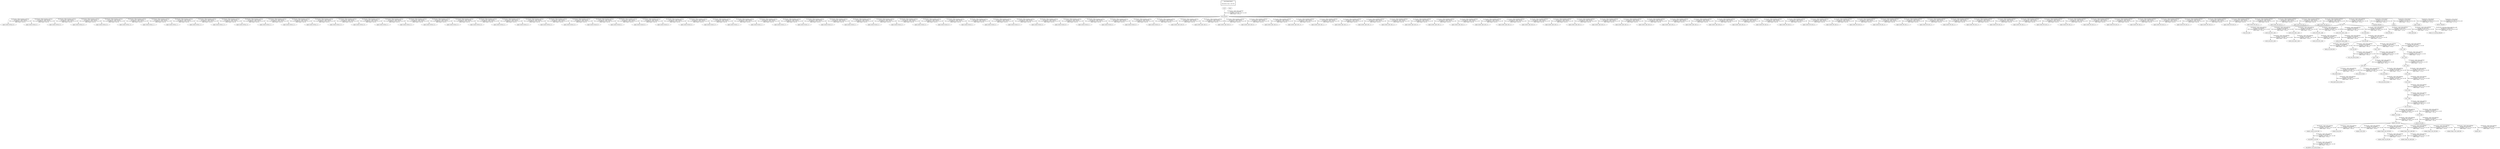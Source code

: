 digraph G {
"base_footprint" -> "upper_basket_bottom_0_0"[label="Broadcaster: /table_transform_publisher\nAverage rate: 10000.000 Hz\nMost recent transform: 0.000 ( 1538.786 sec old)\nBuffer length: 0.000 sec\n"];
"world" -> "base_footprint"[label="Broadcaster: /robot_state_publisher\nAverage rate: 78.702 Hz\nMost recent transform: 1539.283 ( -0.497 sec old)\nBuffer length: 2.249 sec\n"];
"base_footprint" -> "upper_basket_bottom_0_1"[label="Broadcaster: /table_transform_publisher\nAverage rate: 10000.000 Hz\nMost recent transform: 0.000 ( 1538.786 sec old)\nBuffer length: 0.000 sec\n"];
"base_footprint" -> "upper_basket_bottom_0_2"[label="Broadcaster: /table_transform_publisher\nAverage rate: 10000.000 Hz\nMost recent transform: 0.000 ( 1538.786 sec old)\nBuffer length: 0.000 sec\n"];
"base_footprint" -> "upper_basket_bottom_0_3"[label="Broadcaster: /table_transform_publisher\nAverage rate: 10000.000 Hz\nMost recent transform: 0.000 ( 1538.786 sec old)\nBuffer length: 0.000 sec\n"];
"base_footprint" -> "upper_basket_bottom_0_4"[label="Broadcaster: /table_transform_publisher\nAverage rate: 10000.000 Hz\nMost recent transform: 0.000 ( 1538.786 sec old)\nBuffer length: 0.000 sec\n"];
"base_footprint" -> "upper_basket_bottom_1_0"[label="Broadcaster: /table_transform_publisher\nAverage rate: 10000.000 Hz\nMost recent transform: 0.000 ( 1538.786 sec old)\nBuffer length: 0.000 sec\n"];
"base_footprint" -> "upper_basket_bottom_1_1"[label="Broadcaster: /table_transform_publisher\nAverage rate: 10000.000 Hz\nMost recent transform: 0.000 ( 1538.786 sec old)\nBuffer length: 0.000 sec\n"];
"base_footprint" -> "upper_basket_bottom_1_2"[label="Broadcaster: /table_transform_publisher\nAverage rate: 10000.000 Hz\nMost recent transform: 0.000 ( 1538.786 sec old)\nBuffer length: 0.000 sec\n"];
"base_footprint" -> "upper_basket_bottom_1_3"[label="Broadcaster: /table_transform_publisher\nAverage rate: 10000.000 Hz\nMost recent transform: 0.000 ( 1538.786 sec old)\nBuffer length: 0.000 sec\n"];
"base_footprint" -> "upper_basket_bottom_1_4"[label="Broadcaster: /table_transform_publisher\nAverage rate: 10000.000 Hz\nMost recent transform: 0.000 ( 1538.786 sec old)\nBuffer length: 0.000 sec\n"];
"base_footprint" -> "upper_basket_bottom_2_0"[label="Broadcaster: /table_transform_publisher\nAverage rate: 10000.000 Hz\nMost recent transform: 0.000 ( 1538.786 sec old)\nBuffer length: 0.000 sec\n"];
"base_footprint" -> "upper_basket_bottom_2_1"[label="Broadcaster: /table_transform_publisher\nAverage rate: 10000.000 Hz\nMost recent transform: 0.000 ( 1538.786 sec old)\nBuffer length: 0.000 sec\n"];
"base_footprint" -> "upper_basket_bottom_2_2"[label="Broadcaster: /table_transform_publisher\nAverage rate: 10000.000 Hz\nMost recent transform: 0.000 ( 1538.786 sec old)\nBuffer length: 0.000 sec\n"];
"base_footprint" -> "upper_basket_bottom_2_3"[label="Broadcaster: /table_transform_publisher\nAverage rate: 10000.000 Hz\nMost recent transform: 0.000 ( 1538.786 sec old)\nBuffer length: 0.000 sec\n"];
"base_footprint" -> "upper_basket_bottom_2_4"[label="Broadcaster: /table_transform_publisher\nAverage rate: 10000.000 Hz\nMost recent transform: 0.000 ( 1538.786 sec old)\nBuffer length: 0.000 sec\n"];
"base_footprint" -> "upper_basket_bottom_3_0"[label="Broadcaster: /table_transform_publisher\nAverage rate: 10000.000 Hz\nMost recent transform: 0.000 ( 1538.786 sec old)\nBuffer length: 0.000 sec\n"];
"base_footprint" -> "upper_basket_bottom_3_1"[label="Broadcaster: /table_transform_publisher\nAverage rate: 10000.000 Hz\nMost recent transform: 0.000 ( 1538.786 sec old)\nBuffer length: 0.000 sec\n"];
"base_footprint" -> "upper_basket_bottom_3_2"[label="Broadcaster: /table_transform_publisher\nAverage rate: 10000.000 Hz\nMost recent transform: 0.000 ( 1538.786 sec old)\nBuffer length: 0.000 sec\n"];
"base_footprint" -> "upper_basket_bottom_3_3"[label="Broadcaster: /table_transform_publisher\nAverage rate: 10000.000 Hz\nMost recent transform: 0.000 ( 1538.786 sec old)\nBuffer length: 0.000 sec\n"];
"base_footprint" -> "upper_basket_bottom_3_4"[label="Broadcaster: /table_transform_publisher\nAverage rate: 10000.000 Hz\nMost recent transform: 0.000 ( 1538.786 sec old)\nBuffer length: 0.000 sec\n"];
"base_footprint" -> "upper_basket_bottom_4_0"[label="Broadcaster: /table_transform_publisher\nAverage rate: 10000.000 Hz\nMost recent transform: 0.000 ( 1538.786 sec old)\nBuffer length: 0.000 sec\n"];
"base_footprint" -> "upper_basket_bottom_4_1"[label="Broadcaster: /table_transform_publisher\nAverage rate: 10000.000 Hz\nMost recent transform: 0.000 ( 1538.786 sec old)\nBuffer length: 0.000 sec\n"];
"base_footprint" -> "upper_basket_bottom_4_2"[label="Broadcaster: /table_transform_publisher\nAverage rate: 10000.000 Hz\nMost recent transform: 0.000 ( 1538.786 sec old)\nBuffer length: 0.000 sec\n"];
"base_footprint" -> "upper_basket_bottom_4_3"[label="Broadcaster: /table_transform_publisher\nAverage rate: 10000.000 Hz\nMost recent transform: 0.000 ( 1538.786 sec old)\nBuffer length: 0.000 sec\n"];
"base_footprint" -> "upper_basket_bottom_4_4"[label="Broadcaster: /table_transform_publisher\nAverage rate: 10000.000 Hz\nMost recent transform: 0.000 ( 1538.786 sec old)\nBuffer length: 0.000 sec\n"];
"base_footprint" -> "upper_basket_frontal_0_0"[label="Broadcaster: /table_transform_publisher\nAverage rate: 10000.000 Hz\nMost recent transform: 0.000 ( 1538.786 sec old)\nBuffer length: 0.000 sec\n"];
"base_footprint" -> "upper_basket_frontal_0_1"[label="Broadcaster: /table_transform_publisher\nAverage rate: 10000.000 Hz\nMost recent transform: 0.000 ( 1538.786 sec old)\nBuffer length: 0.000 sec\n"];
"base_footprint" -> "upper_basket_frontal_0_2"[label="Broadcaster: /table_transform_publisher\nAverage rate: 10000.000 Hz\nMost recent transform: 0.000 ( 1538.786 sec old)\nBuffer length: 0.000 sec\n"];
"base_footprint" -> "upper_basket_frontal_0_3"[label="Broadcaster: /table_transform_publisher\nAverage rate: 10000.000 Hz\nMost recent transform: 0.000 ( 1538.786 sec old)\nBuffer length: 0.000 sec\n"];
"base_footprint" -> "upper_basket_frontal_0_4"[label="Broadcaster: /table_transform_publisher\nAverage rate: 10000.000 Hz\nMost recent transform: 0.000 ( 1538.786 sec old)\nBuffer length: 0.000 sec\n"];
"base_footprint" -> "upper_basket_frontal_1_0"[label="Broadcaster: /table_transform_publisher\nAverage rate: 10000.000 Hz\nMost recent transform: 0.000 ( 1538.786 sec old)\nBuffer length: 0.000 sec\n"];
"base_footprint" -> "upper_basket_frontal_1_1"[label="Broadcaster: /table_transform_publisher\nAverage rate: 10000.000 Hz\nMost recent transform: 0.000 ( 1538.786 sec old)\nBuffer length: 0.000 sec\n"];
"base_footprint" -> "upper_basket_frontal_1_2"[label="Broadcaster: /table_transform_publisher\nAverage rate: 10000.000 Hz\nMost recent transform: 0.000 ( 1538.786 sec old)\nBuffer length: 0.000 sec\n"];
"base_footprint" -> "upper_basket_frontal_1_3"[label="Broadcaster: /table_transform_publisher\nAverage rate: 10000.000 Hz\nMost recent transform: 0.000 ( 1538.786 sec old)\nBuffer length: 0.000 sec\n"];
"base_footprint" -> "upper_basket_frontal_1_4"[label="Broadcaster: /table_transform_publisher\nAverage rate: 10000.000 Hz\nMost recent transform: 0.000 ( 1538.786 sec old)\nBuffer length: 0.000 sec\n"];
"base_footprint" -> "upper_basket_frontal_2_0"[label="Broadcaster: /table_transform_publisher\nAverage rate: 10000.000 Hz\nMost recent transform: 0.000 ( 1538.786 sec old)\nBuffer length: 0.000 sec\n"];
"base_footprint" -> "upper_basket_frontal_2_1"[label="Broadcaster: /table_transform_publisher\nAverage rate: 10000.000 Hz\nMost recent transform: 0.000 ( 1538.786 sec old)\nBuffer length: 0.000 sec\n"];
"base_footprint" -> "upper_basket_frontal_2_2"[label="Broadcaster: /table_transform_publisher\nAverage rate: 10000.000 Hz\nMost recent transform: 0.000 ( 1538.786 sec old)\nBuffer length: 0.000 sec\n"];
"base_footprint" -> "upper_basket_frontal_2_3"[label="Broadcaster: /table_transform_publisher\nAverage rate: 10000.000 Hz\nMost recent transform: 0.000 ( 1538.786 sec old)\nBuffer length: 0.000 sec\n"];
"base_footprint" -> "upper_basket_frontal_2_4"[label="Broadcaster: /table_transform_publisher\nAverage rate: 10000.000 Hz\nMost recent transform: 0.000 ( 1538.786 sec old)\nBuffer length: 0.000 sec\n"];
"base_footprint" -> "upper_basket_frontal_3_0"[label="Broadcaster: /table_transform_publisher\nAverage rate: 10000.000 Hz\nMost recent transform: 0.000 ( 1538.786 sec old)\nBuffer length: 0.000 sec\n"];
"base_footprint" -> "upper_basket_frontal_3_1"[label="Broadcaster: /table_transform_publisher\nAverage rate: 10000.000 Hz\nMost recent transform: 0.000 ( 1538.786 sec old)\nBuffer length: 0.000 sec\n"];
"base_footprint" -> "upper_basket_frontal_3_2"[label="Broadcaster: /table_transform_publisher\nAverage rate: 10000.000 Hz\nMost recent transform: 0.000 ( 1538.786 sec old)\nBuffer length: 0.000 sec\n"];
"base_footprint" -> "upper_basket_frontal_3_3"[label="Broadcaster: /table_transform_publisher\nAverage rate: 10000.000 Hz\nMost recent transform: 0.000 ( 1538.786 sec old)\nBuffer length: 0.000 sec\n"];
"base_footprint" -> "upper_basket_frontal_3_4"[label="Broadcaster: /table_transform_publisher\nAverage rate: 10000.000 Hz\nMost recent transform: 0.000 ( 1538.786 sec old)\nBuffer length: 0.000 sec\n"];
"base_footprint" -> "upper_basket_frontal_4_0"[label="Broadcaster: /table_transform_publisher\nAverage rate: 10000.000 Hz\nMost recent transform: 0.000 ( 1538.786 sec old)\nBuffer length: 0.000 sec\n"];
"base_footprint" -> "upper_basket_frontal_4_1"[label="Broadcaster: /table_transform_publisher\nAverage rate: 10000.000 Hz\nMost recent transform: 0.000 ( 1538.786 sec old)\nBuffer length: 0.000 sec\n"];
"base_footprint" -> "upper_basket_frontal_4_2"[label="Broadcaster: /table_transform_publisher\nAverage rate: 10000.000 Hz\nMost recent transform: 0.000 ( 1538.786 sec old)\nBuffer length: 0.000 sec\n"];
"base_footprint" -> "upper_basket_frontal_4_3"[label="Broadcaster: /table_transform_publisher\nAverage rate: 10000.000 Hz\nMost recent transform: 0.000 ( 1538.786 sec old)\nBuffer length: 0.000 sec\n"];
"base_footprint" -> "upper_basket_frontal_4_4"[label="Broadcaster: /table_transform_publisher\nAverage rate: 10000.000 Hz\nMost recent transform: 0.000 ( 1538.786 sec old)\nBuffer length: 0.000 sec\n"];
"base_footprint" -> "upper_basket_right_side_0_0"[label="Broadcaster: /table_transform_publisher\nAverage rate: 10000.000 Hz\nMost recent transform: 0.000 ( 1538.786 sec old)\nBuffer length: 0.000 sec\n"];
"base_footprint" -> "upper_basket_right_side_0_1"[label="Broadcaster: /table_transform_publisher\nAverage rate: 10000.000 Hz\nMost recent transform: 0.000 ( 1538.786 sec old)\nBuffer length: 0.000 sec\n"];
"base_footprint" -> "upper_basket_right_side_0_2"[label="Broadcaster: /table_transform_publisher\nAverage rate: 10000.000 Hz\nMost recent transform: 0.000 ( 1538.786 sec old)\nBuffer length: 0.000 sec\n"];
"base_footprint" -> "upper_basket_right_side_0_3"[label="Broadcaster: /table_transform_publisher\nAverage rate: 10000.000 Hz\nMost recent transform: 0.000 ( 1538.786 sec old)\nBuffer length: 0.000 sec\n"];
"base_footprint" -> "upper_basket_right_side_0_4"[label="Broadcaster: /table_transform_publisher\nAverage rate: 10000.000 Hz\nMost recent transform: 0.000 ( 1538.786 sec old)\nBuffer length: 0.000 sec\n"];
"base_footprint" -> "upper_basket_right_side_1_0"[label="Broadcaster: /table_transform_publisher\nAverage rate: 10000.000 Hz\nMost recent transform: 0.000 ( 1538.786 sec old)\nBuffer length: 0.000 sec\n"];
"base_footprint" -> "upper_basket_right_side_1_1"[label="Broadcaster: /table_transform_publisher\nAverage rate: 10000.000 Hz\nMost recent transform: 0.000 ( 1538.786 sec old)\nBuffer length: 0.000 sec\n"];
"base_footprint" -> "upper_basket_right_side_1_2"[label="Broadcaster: /table_transform_publisher\nAverage rate: 10000.000 Hz\nMost recent transform: 0.000 ( 1538.786 sec old)\nBuffer length: 0.000 sec\n"];
"base_footprint" -> "upper_basket_right_side_1_3"[label="Broadcaster: /table_transform_publisher\nAverage rate: 10000.000 Hz\nMost recent transform: 0.000 ( 1538.786 sec old)\nBuffer length: 0.000 sec\n"];
"base_footprint" -> "upper_basket_right_side_1_4"[label="Broadcaster: /table_transform_publisher\nAverage rate: 10000.000 Hz\nMost recent transform: 0.000 ( 1538.786 sec old)\nBuffer length: 0.000 sec\n"];
"base_footprint" -> "upper_basket_right_side_2_0"[label="Broadcaster: /table_transform_publisher\nAverage rate: 10000.000 Hz\nMost recent transform: 0.000 ( 1538.786 sec old)\nBuffer length: 0.000 sec\n"];
"base_footprint" -> "upper_basket_right_side_2_1"[label="Broadcaster: /table_transform_publisher\nAverage rate: 10000.000 Hz\nMost recent transform: 0.000 ( 1538.786 sec old)\nBuffer length: 0.000 sec\n"];
"base_footprint" -> "upper_basket_right_side_2_2"[label="Broadcaster: /table_transform_publisher\nAverage rate: 10000.000 Hz\nMost recent transform: 0.000 ( 1538.786 sec old)\nBuffer length: 0.000 sec\n"];
"base_footprint" -> "upper_basket_right_side_2_3"[label="Broadcaster: /table_transform_publisher\nAverage rate: 10000.000 Hz\nMost recent transform: 0.000 ( 1538.786 sec old)\nBuffer length: 0.000 sec\n"];
"base_footprint" -> "upper_basket_right_side_2_4"[label="Broadcaster: /table_transform_publisher\nAverage rate: 10000.000 Hz\nMost recent transform: 0.000 ( 1538.786 sec old)\nBuffer length: 0.000 sec\n"];
"base_footprint" -> "upper_basket_right_side_3_0"[label="Broadcaster: /table_transform_publisher\nAverage rate: 10000.000 Hz\nMost recent transform: 0.000 ( 1538.786 sec old)\nBuffer length: 0.000 sec\n"];
"base_footprint" -> "upper_basket_right_side_3_1"[label="Broadcaster: /table_transform_publisher\nAverage rate: 10000.000 Hz\nMost recent transform: 0.000 ( 1538.786 sec old)\nBuffer length: 0.000 sec\n"];
"base_footprint" -> "upper_basket_right_side_3_2"[label="Broadcaster: /table_transform_publisher\nAverage rate: 10000.000 Hz\nMost recent transform: 0.000 ( 1538.786 sec old)\nBuffer length: 0.000 sec\n"];
"base_footprint" -> "upper_basket_right_side_3_3"[label="Broadcaster: /table_transform_publisher\nAverage rate: 10000.000 Hz\nMost recent transform: 0.000 ( 1538.786 sec old)\nBuffer length: 0.000 sec\n"];
"base_footprint" -> "upper_basket_right_side_3_4"[label="Broadcaster: /table_transform_publisher\nAverage rate: 10000.000 Hz\nMost recent transform: 0.000 ( 1538.786 sec old)\nBuffer length: 0.000 sec\n"];
"base_footprint" -> "upper_basket_right_side_4_0"[label="Broadcaster: /table_transform_publisher\nAverage rate: 10000.000 Hz\nMost recent transform: 0.000 ( 1538.786 sec old)\nBuffer length: 0.000 sec\n"];
"base_footprint" -> "upper_basket_right_side_4_1"[label="Broadcaster: /table_transform_publisher\nAverage rate: 10000.000 Hz\nMost recent transform: 0.000 ( 1538.786 sec old)\nBuffer length: 0.000 sec\n"];
"base_footprint" -> "upper_basket_right_side_4_2"[label="Broadcaster: /table_transform_publisher\nAverage rate: 10000.000 Hz\nMost recent transform: 0.000 ( 1538.786 sec old)\nBuffer length: 0.000 sec\n"];
"base_footprint" -> "upper_basket_right_side_4_3"[label="Broadcaster: /table_transform_publisher\nAverage rate: 10000.000 Hz\nMost recent transform: 0.000 ( 1538.786 sec old)\nBuffer length: 0.000 sec\n"];
"base_footprint" -> "upper_basket_right_side_4_4"[label="Broadcaster: /table_transform_publisher\nAverage rate: 10000.000 Hz\nMost recent transform: 0.000 ( 1538.786 sec old)\nBuffer length: 0.000 sec\n"];
"base_footprint" -> "upper_basket_left_side_0_0"[label="Broadcaster: /table_transform_publisher\nAverage rate: 10000.000 Hz\nMost recent transform: 0.000 ( 1538.786 sec old)\nBuffer length: 0.000 sec\n"];
"base_footprint" -> "upper_basket_left_side_0_1"[label="Broadcaster: /table_transform_publisher\nAverage rate: 10000.000 Hz\nMost recent transform: 0.000 ( 1538.786 sec old)\nBuffer length: 0.000 sec\n"];
"base_footprint" -> "upper_basket_left_side_0_2"[label="Broadcaster: /table_transform_publisher\nAverage rate: 10000.000 Hz\nMost recent transform: 0.000 ( 1538.786 sec old)\nBuffer length: 0.000 sec\n"];
"base_footprint" -> "upper_basket_left_side_0_3"[label="Broadcaster: /table_transform_publisher\nAverage rate: 10000.000 Hz\nMost recent transform: 0.000 ( 1538.786 sec old)\nBuffer length: 0.000 sec\n"];
"base_footprint" -> "upper_basket_left_side_0_4"[label="Broadcaster: /table_transform_publisher\nAverage rate: 10000.000 Hz\nMost recent transform: 0.000 ( 1538.786 sec old)\nBuffer length: 0.000 sec\n"];
"base_footprint" -> "upper_basket_left_side_1_0"[label="Broadcaster: /table_transform_publisher\nAverage rate: 10000.000 Hz\nMost recent transform: 0.000 ( 1538.786 sec old)\nBuffer length: 0.000 sec\n"];
"base_footprint" -> "upper_basket_left_side_1_1"[label="Broadcaster: /table_transform_publisher\nAverage rate: 10000.000 Hz\nMost recent transform: 0.000 ( 1538.786 sec old)\nBuffer length: 0.000 sec\n"];
"base_footprint" -> "upper_basket_left_side_1_2"[label="Broadcaster: /table_transform_publisher\nAverage rate: 10000.000 Hz\nMost recent transform: 0.000 ( 1538.786 sec old)\nBuffer length: 0.000 sec\n"];
"base_footprint" -> "upper_basket_left_side_1_3"[label="Broadcaster: /table_transform_publisher\nAverage rate: 10000.000 Hz\nMost recent transform: 0.000 ( 1538.786 sec old)\nBuffer length: 0.000 sec\n"];
"base_footprint" -> "upper_basket_left_side_1_4"[label="Broadcaster: /table_transform_publisher\nAverage rate: 10000.000 Hz\nMost recent transform: 0.000 ( 1538.786 sec old)\nBuffer length: 0.000 sec\n"];
"base_footprint" -> "upper_basket_left_side_2_0"[label="Broadcaster: /table_transform_publisher\nAverage rate: 10000.000 Hz\nMost recent transform: 0.000 ( 1538.786 sec old)\nBuffer length: 0.000 sec\n"];
"base_footprint" -> "upper_basket_left_side_2_1"[label="Broadcaster: /table_transform_publisher\nAverage rate: 10000.000 Hz\nMost recent transform: 0.000 ( 1538.786 sec old)\nBuffer length: 0.000 sec\n"];
"base_footprint" -> "upper_basket_left_side_2_2"[label="Broadcaster: /table_transform_publisher\nAverage rate: 10000.000 Hz\nMost recent transform: 0.000 ( 1538.786 sec old)\nBuffer length: 0.000 sec\n"];
"base_footprint" -> "upper_basket_left_side_2_3"[label="Broadcaster: /table_transform_publisher\nAverage rate: 10000.000 Hz\nMost recent transform: 0.000 ( 1538.786 sec old)\nBuffer length: 0.000 sec\n"];
"base_footprint" -> "upper_basket_left_side_2_4"[label="Broadcaster: /table_transform_publisher\nAverage rate: 10000.000 Hz\nMost recent transform: 0.000 ( 1538.786 sec old)\nBuffer length: 0.000 sec\n"];
"base_footprint" -> "upper_basket_left_side_3_0"[label="Broadcaster: /table_transform_publisher\nAverage rate: 10000.000 Hz\nMost recent transform: 0.000 ( 1538.786 sec old)\nBuffer length: 0.000 sec\n"];
"base_footprint" -> "upper_basket_left_side_3_1"[label="Broadcaster: /table_transform_publisher\nAverage rate: 10000.000 Hz\nMost recent transform: 0.000 ( 1538.786 sec old)\nBuffer length: 0.000 sec\n"];
"base_footprint" -> "upper_basket_left_side_3_2"[label="Broadcaster: /table_transform_publisher\nAverage rate: 10000.000 Hz\nMost recent transform: 0.000 ( 1538.786 sec old)\nBuffer length: 0.000 sec\n"];
"base_footprint" -> "upper_basket_left_side_3_3"[label="Broadcaster: /table_transform_publisher\nAverage rate: 10000.000 Hz\nMost recent transform: 0.000 ( 1538.786 sec old)\nBuffer length: 0.000 sec\n"];
"base_footprint" -> "upper_basket_left_side_3_4"[label="Broadcaster: /table_transform_publisher\nAverage rate: 10000.000 Hz\nMost recent transform: 0.000 ( 1538.786 sec old)\nBuffer length: 0.000 sec\n"];
"base_footprint" -> "upper_basket_left_side_4_0"[label="Broadcaster: /table_transform_publisher\nAverage rate: 10000.000 Hz\nMost recent transform: 0.000 ( 1538.786 sec old)\nBuffer length: 0.000 sec\n"];
"base_footprint" -> "upper_basket_left_side_4_1"[label="Broadcaster: /table_transform_publisher\nAverage rate: 10000.000 Hz\nMost recent transform: 0.000 ( 1538.786 sec old)\nBuffer length: 0.000 sec\n"];
"base_footprint" -> "upper_basket_left_side_4_2"[label="Broadcaster: /table_transform_publisher\nAverage rate: 10000.000 Hz\nMost recent transform: 0.000 ( 1538.786 sec old)\nBuffer length: 0.000 sec\n"];
"base_footprint" -> "upper_basket_left_side_4_3"[label="Broadcaster: /table_transform_publisher\nAverage rate: 10000.000 Hz\nMost recent transform: 0.000 ( 1538.786 sec old)\nBuffer length: 0.000 sec\n"];
"base_footprint" -> "upper_basket_left_side_4_4"[label="Broadcaster: /table_transform_publisher\nAverage rate: 10000.000 Hz\nMost recent transform: 0.000 ( 1538.786 sec old)\nBuffer length: 0.000 sec\n"];
"arm_7_link" -> "arm_tool_link"[label="Broadcaster: /robot_state_publisher\nAverage rate: 50.568 Hz\nMost recent transform: 1539.283 ( -0.497 sec old)\nBuffer length: 1.760 sec\n"];
"arm_6_link" -> "arm_7_link"[label="Broadcaster: /robot_state_publisher\nAverage rate: 50.575 Hz\nMost recent transform: 1538.774 ( 0.012 sec old)\nBuffer length: 1.740 sec\n"];
"base_footprint" -> "base_link"[label="Broadcaster: /robot_state_publisher\nAverage rate: 50.568 Hz\nMost recent transform: 1539.283 ( -0.497 sec old)\nBuffer length: 1.760 sec\n"];
"base_link" -> "base_laser_link"[label="Broadcaster: /robot_state_publisher\nAverage rate: 50.568 Hz\nMost recent transform: 1539.283 ( -0.497 sec old)\nBuffer length: 1.760 sec\n"];
"base_link" -> "caster_back_left_1_link"[label="Broadcaster: /robot_state_publisher\nAverage rate: 50.568 Hz\nMost recent transform: 1539.283 ( -0.497 sec old)\nBuffer length: 1.760 sec\n"];
"caster_back_left_1_link" -> "caster_back_left_2_link"[label="Broadcaster: /robot_state_publisher\nAverage rate: 50.568 Hz\nMost recent transform: 1539.283 ( -0.497 sec old)\nBuffer length: 1.760 sec\n"];
"base_link" -> "caster_back_right_1_link"[label="Broadcaster: /robot_state_publisher\nAverage rate: 50.568 Hz\nMost recent transform: 1539.283 ( -0.497 sec old)\nBuffer length: 1.760 sec\n"];
"caster_back_right_1_link" -> "caster_back_right_2_link"[label="Broadcaster: /robot_state_publisher\nAverage rate: 50.568 Hz\nMost recent transform: 1539.283 ( -0.497 sec old)\nBuffer length: 1.760 sec\n"];
"base_link" -> "caster_front_left_1_link"[label="Broadcaster: /robot_state_publisher\nAverage rate: 50.568 Hz\nMost recent transform: 1539.283 ( -0.497 sec old)\nBuffer length: 1.760 sec\n"];
"caster_front_left_1_link" -> "caster_front_left_2_link"[label="Broadcaster: /robot_state_publisher\nAverage rate: 50.568 Hz\nMost recent transform: 1539.283 ( -0.497 sec old)\nBuffer length: 1.760 sec\n"];
"base_link" -> "caster_front_right_1_link"[label="Broadcaster: /robot_state_publisher\nAverage rate: 50.568 Hz\nMost recent transform: 1539.283 ( -0.497 sec old)\nBuffer length: 1.760 sec\n"];
"caster_front_right_1_link" -> "caster_front_right_2_link"[label="Broadcaster: /robot_state_publisher\nAverage rate: 50.568 Hz\nMost recent transform: 1539.283 ( -0.497 sec old)\nBuffer length: 1.760 sec\n"];
"gripper_camera_mount_link" -> "end_effector_cam_link"[label="Broadcaster: /robot_state_publisher\nAverage rate: 50.568 Hz\nMost recent transform: 1539.283 ( -0.497 sec old)\nBuffer length: 1.760 sec\n"];
"gripper_body_link" -> "gripper_camera_mount_link"[label="Broadcaster: /robot_state_publisher\nAverage rate: 50.568 Hz\nMost recent transform: 1539.283 ( -0.497 sec old)\nBuffer length: 1.760 sec\n"];
"end_effector_cam_link" -> "end_effector_cam_optical_frame"[label="Broadcaster: /robot_state_publisher\nAverage rate: 50.568 Hz\nMost recent transform: 1539.283 ( -0.497 sec old)\nBuffer length: 1.760 sec\n"];
"gripper_wrist_link" -> "gripper_body_link"[label="Broadcaster: /robot_state_publisher\nAverage rate: 50.568 Hz\nMost recent transform: 1539.283 ( -0.497 sec old)\nBuffer length: 1.760 sec\n"];
"arm_tool_link" -> "gripper_wrist_link"[label="Broadcaster: /robot_state_publisher\nAverage rate: 50.568 Hz\nMost recent transform: 1539.283 ( -0.497 sec old)\nBuffer length: 1.760 sec\n"];
"gripper_body_link" -> "gripper_grasp_link"[label="Broadcaster: /robot_state_publisher\nAverage rate: 50.568 Hz\nMost recent transform: 1539.283 ( -0.497 sec old)\nBuffer length: 1.760 sec\n"];
"gripper_body_link" -> "gripper_motor_link"[label="Broadcaster: /robot_state_publisher\nAverage rate: 50.568 Hz\nMost recent transform: 1539.283 ( -0.497 sec old)\nBuffer length: 1.760 sec\n"];
"torso_lift_link" -> "laptop_tray_fixed_link"[label="Broadcaster: /robot_state_publisher\nAverage rate: 50.568 Hz\nMost recent transform: 1539.283 ( -0.497 sec old)\nBuffer length: 1.760 sec\n"];
"torso_fixed_link" -> "torso_lift_link"[label="Broadcaster: /robot_state_publisher\nAverage rate: 50.575 Hz\nMost recent transform: 1538.774 ( 0.012 sec old)\nBuffer length: 1.740 sec\n"];
"torso_lift_link" -> "rear_cam_link"[label="Broadcaster: /robot_state_publisher\nAverage rate: 50.568 Hz\nMost recent transform: 1539.283 ( -0.497 sec old)\nBuffer length: 1.760 sec\n"];
"rear_cam_link" -> "rear_cam_optical_frame"[label="Broadcaster: /robot_state_publisher\nAverage rate: 50.568 Hz\nMost recent transform: 1539.283 ( -0.497 sec old)\nBuffer length: 1.760 sec\n"];
"base_link" -> "torso_fixed_link"[label="Broadcaster: /robot_state_publisher\nAverage rate: 50.568 Hz\nMost recent transform: 1539.283 ( -0.497 sec old)\nBuffer length: 1.760 sec\n"];
"arm_tool_link" -> "wrist_ft_link"[label="Broadcaster: /robot_state_publisher\nAverage rate: 50.568 Hz\nMost recent transform: 1539.283 ( -0.497 sec old)\nBuffer length: 1.760 sec\n"];
"wrist_ft_link" -> "wrist_ft_tool_link"[label="Broadcaster: /robot_state_publisher\nAverage rate: 50.568 Hz\nMost recent transform: 1539.283 ( -0.497 sec old)\nBuffer length: 1.760 sec\n"];
"xtion_link" -> "xtion_depth_frame"[label="Broadcaster: /robot_state_publisher\nAverage rate: 50.568 Hz\nMost recent transform: 1539.283 ( -0.497 sec old)\nBuffer length: 1.760 sec\n"];
"head_2_link" -> "xtion_link"[label="Broadcaster: /robot_state_publisher\nAverage rate: 50.568 Hz\nMost recent transform: 1539.283 ( -0.497 sec old)\nBuffer length: 1.760 sec\n"];
"xtion_depth_frame" -> "xtion_depth_optical_frame"[label="Broadcaster: /robot_state_publisher\nAverage rate: 50.568 Hz\nMost recent transform: 1539.283 ( -0.497 sec old)\nBuffer length: 1.760 sec\n"];
"head_1_link" -> "head_2_link"[label="Broadcaster: /robot_state_publisher\nAverage rate: 50.575 Hz\nMost recent transform: 1538.774 ( 0.012 sec old)\nBuffer length: 1.740 sec\n"];
"xtion_link" -> "xtion_optical_frame"[label="Broadcaster: /robot_state_publisher\nAverage rate: 50.568 Hz\nMost recent transform: 1539.283 ( -0.497 sec old)\nBuffer length: 1.760 sec\n"];
"xtion_link" -> "xtion_rgb_frame"[label="Broadcaster: /robot_state_publisher\nAverage rate: 50.568 Hz\nMost recent transform: 1539.283 ( -0.497 sec old)\nBuffer length: 1.760 sec\n"];
"xtion_rgb_frame" -> "xtion_rgb_optical_frame"[label="Broadcaster: /robot_state_publisher\nAverage rate: 50.568 Hz\nMost recent transform: 1539.283 ( -0.497 sec old)\nBuffer length: 1.760 sec\n"];
"reaching_ellipsoid" -> "object_wrt_reaching_ellipsoid"[label="Broadcaster: /execution_failure_detection_node\nAverage rate: 100.625 Hz\nMost recent transform: 1538.781 ( 0.005 sec old)\nBuffer length: 1.759 sec\n"];
"base_footprint" -> "reaching_ellipsoid"[label="Broadcaster: /scene_drawer\nAverage rate: 31.156 Hz\nMost recent transform: 1538.752 ( 0.034 sec old)\nBuffer length: 1.669 sec\n"];
"base_footprint" -> "object"[label="Broadcaster: /scene_drawer\nAverage rate: 30.530 Hz\nMost recent transform: 1538.760 ( 0.026 sec old)\nBuffer length: 1.736 sec\n"];
"base_footprint" -> "upper_basket"[label="Broadcaster: /scene_drawer\nAverage rate: 30.495 Hz\nMost recent transform: 1538.762 ( 0.024 sec old)\nBuffer length: 1.738 sec\n"];
"torso_lift_link" -> "arm_1_link"[label="Broadcaster: /robot_state_publisher\nAverage rate: 50.575 Hz\nMost recent transform: 1538.774 ( 0.012 sec old)\nBuffer length: 1.740 sec\n"];
"arm_1_link" -> "arm_2_link"[label="Broadcaster: /robot_state_publisher\nAverage rate: 50.575 Hz\nMost recent transform: 1538.774 ( 0.012 sec old)\nBuffer length: 1.740 sec\n"];
"arm_2_link" -> "arm_3_link"[label="Broadcaster: /robot_state_publisher\nAverage rate: 50.575 Hz\nMost recent transform: 1538.774 ( 0.012 sec old)\nBuffer length: 1.740 sec\n"];
"arm_3_link" -> "arm_4_link"[label="Broadcaster: /robot_state_publisher\nAverage rate: 50.575 Hz\nMost recent transform: 1538.774 ( 0.012 sec old)\nBuffer length: 1.740 sec\n"];
"arm_4_link" -> "arm_5_link"[label="Broadcaster: /robot_state_publisher\nAverage rate: 50.575 Hz\nMost recent transform: 1538.774 ( 0.012 sec old)\nBuffer length: 1.740 sec\n"];
"arm_5_link" -> "arm_6_link"[label="Broadcaster: /robot_state_publisher\nAverage rate: 50.575 Hz\nMost recent transform: 1538.774 ( 0.012 sec old)\nBuffer length: 1.740 sec\n"];
"gripper_body_link" -> "gripper_finger_inner_left_link"[label="Broadcaster: /robot_state_publisher\nAverage rate: 50.575 Hz\nMost recent transform: 1538.774 ( 0.012 sec old)\nBuffer length: 1.740 sec\n"];
"gripper_body_link" -> "gripper_finger_inner_right_link"[label="Broadcaster: /robot_state_publisher\nAverage rate: 50.575 Hz\nMost recent transform: 1538.774 ( 0.012 sec old)\nBuffer length: 1.740 sec\n"];
"gripper_body_link" -> "gripper_finger_outer_left_link"[label="Broadcaster: /robot_state_publisher\nAverage rate: 50.575 Hz\nMost recent transform: 1538.774 ( 0.012 sec old)\nBuffer length: 1.740 sec\n"];
"gripper_body_link" -> "gripper_finger_outer_right_link"[label="Broadcaster: /robot_state_publisher\nAverage rate: 50.575 Hz\nMost recent transform: 1538.774 ( 0.012 sec old)\nBuffer length: 1.740 sec\n"];
"gripper_finger_inner_left_link" -> "gripper_finger_tip_left_link"[label="Broadcaster: /robot_state_publisher\nAverage rate: 50.575 Hz\nMost recent transform: 1538.774 ( 0.012 sec old)\nBuffer length: 1.740 sec\n"];
"gripper_finger_inner_right_link" -> "gripper_finger_tip_right_link"[label="Broadcaster: /robot_state_publisher\nAverage rate: 50.575 Hz\nMost recent transform: 1538.774 ( 0.012 sec old)\nBuffer length: 1.740 sec\n"];
"gripper_body_link" -> "gripper_link"[label="Broadcaster: /robot_state_publisher\nAverage rate: 50.575 Hz\nMost recent transform: 1538.774 ( 0.012 sec old)\nBuffer length: 1.740 sec\n"];
"torso_lift_link" -> "head_1_link"[label="Broadcaster: /robot_state_publisher\nAverage rate: 50.575 Hz\nMost recent transform: 1538.774 ( 0.012 sec old)\nBuffer length: 1.740 sec\n"];
"base_link" -> "wheel_left_link"[label="Broadcaster: /robot_state_publisher\nAverage rate: 50.575 Hz\nMost recent transform: 1538.774 ( 0.012 sec old)\nBuffer length: 1.740 sec\n"];
"base_link" -> "wheel_right_link"[label="Broadcaster: /robot_state_publisher\nAverage rate: 50.575 Hz\nMost recent transform: 1538.774 ( 0.012 sec old)\nBuffer length: 1.740 sec\n"];
"base_footprint" -> "collision_ellipsoid"[label="Broadcaster: /scene_drawer\nAverage rate: 31.082 Hz\nMost recent transform: 1538.756 ( 0.030 sec old)\nBuffer length: 1.673 sec\n"];
edge [style=invis];
 subgraph cluster_legend { style=bold; color=black; label ="view_frames Result";
"Recorded at time: 1538.786"[ shape=plaintext ] ;
 }->"world";
edge [style=invis];
 subgraph cluster_legend { style=bold; color=black; label ="view_frames Result";
"Recorded at time: 1538.786"[ shape=plaintext ] ;
 }->"odom";
}